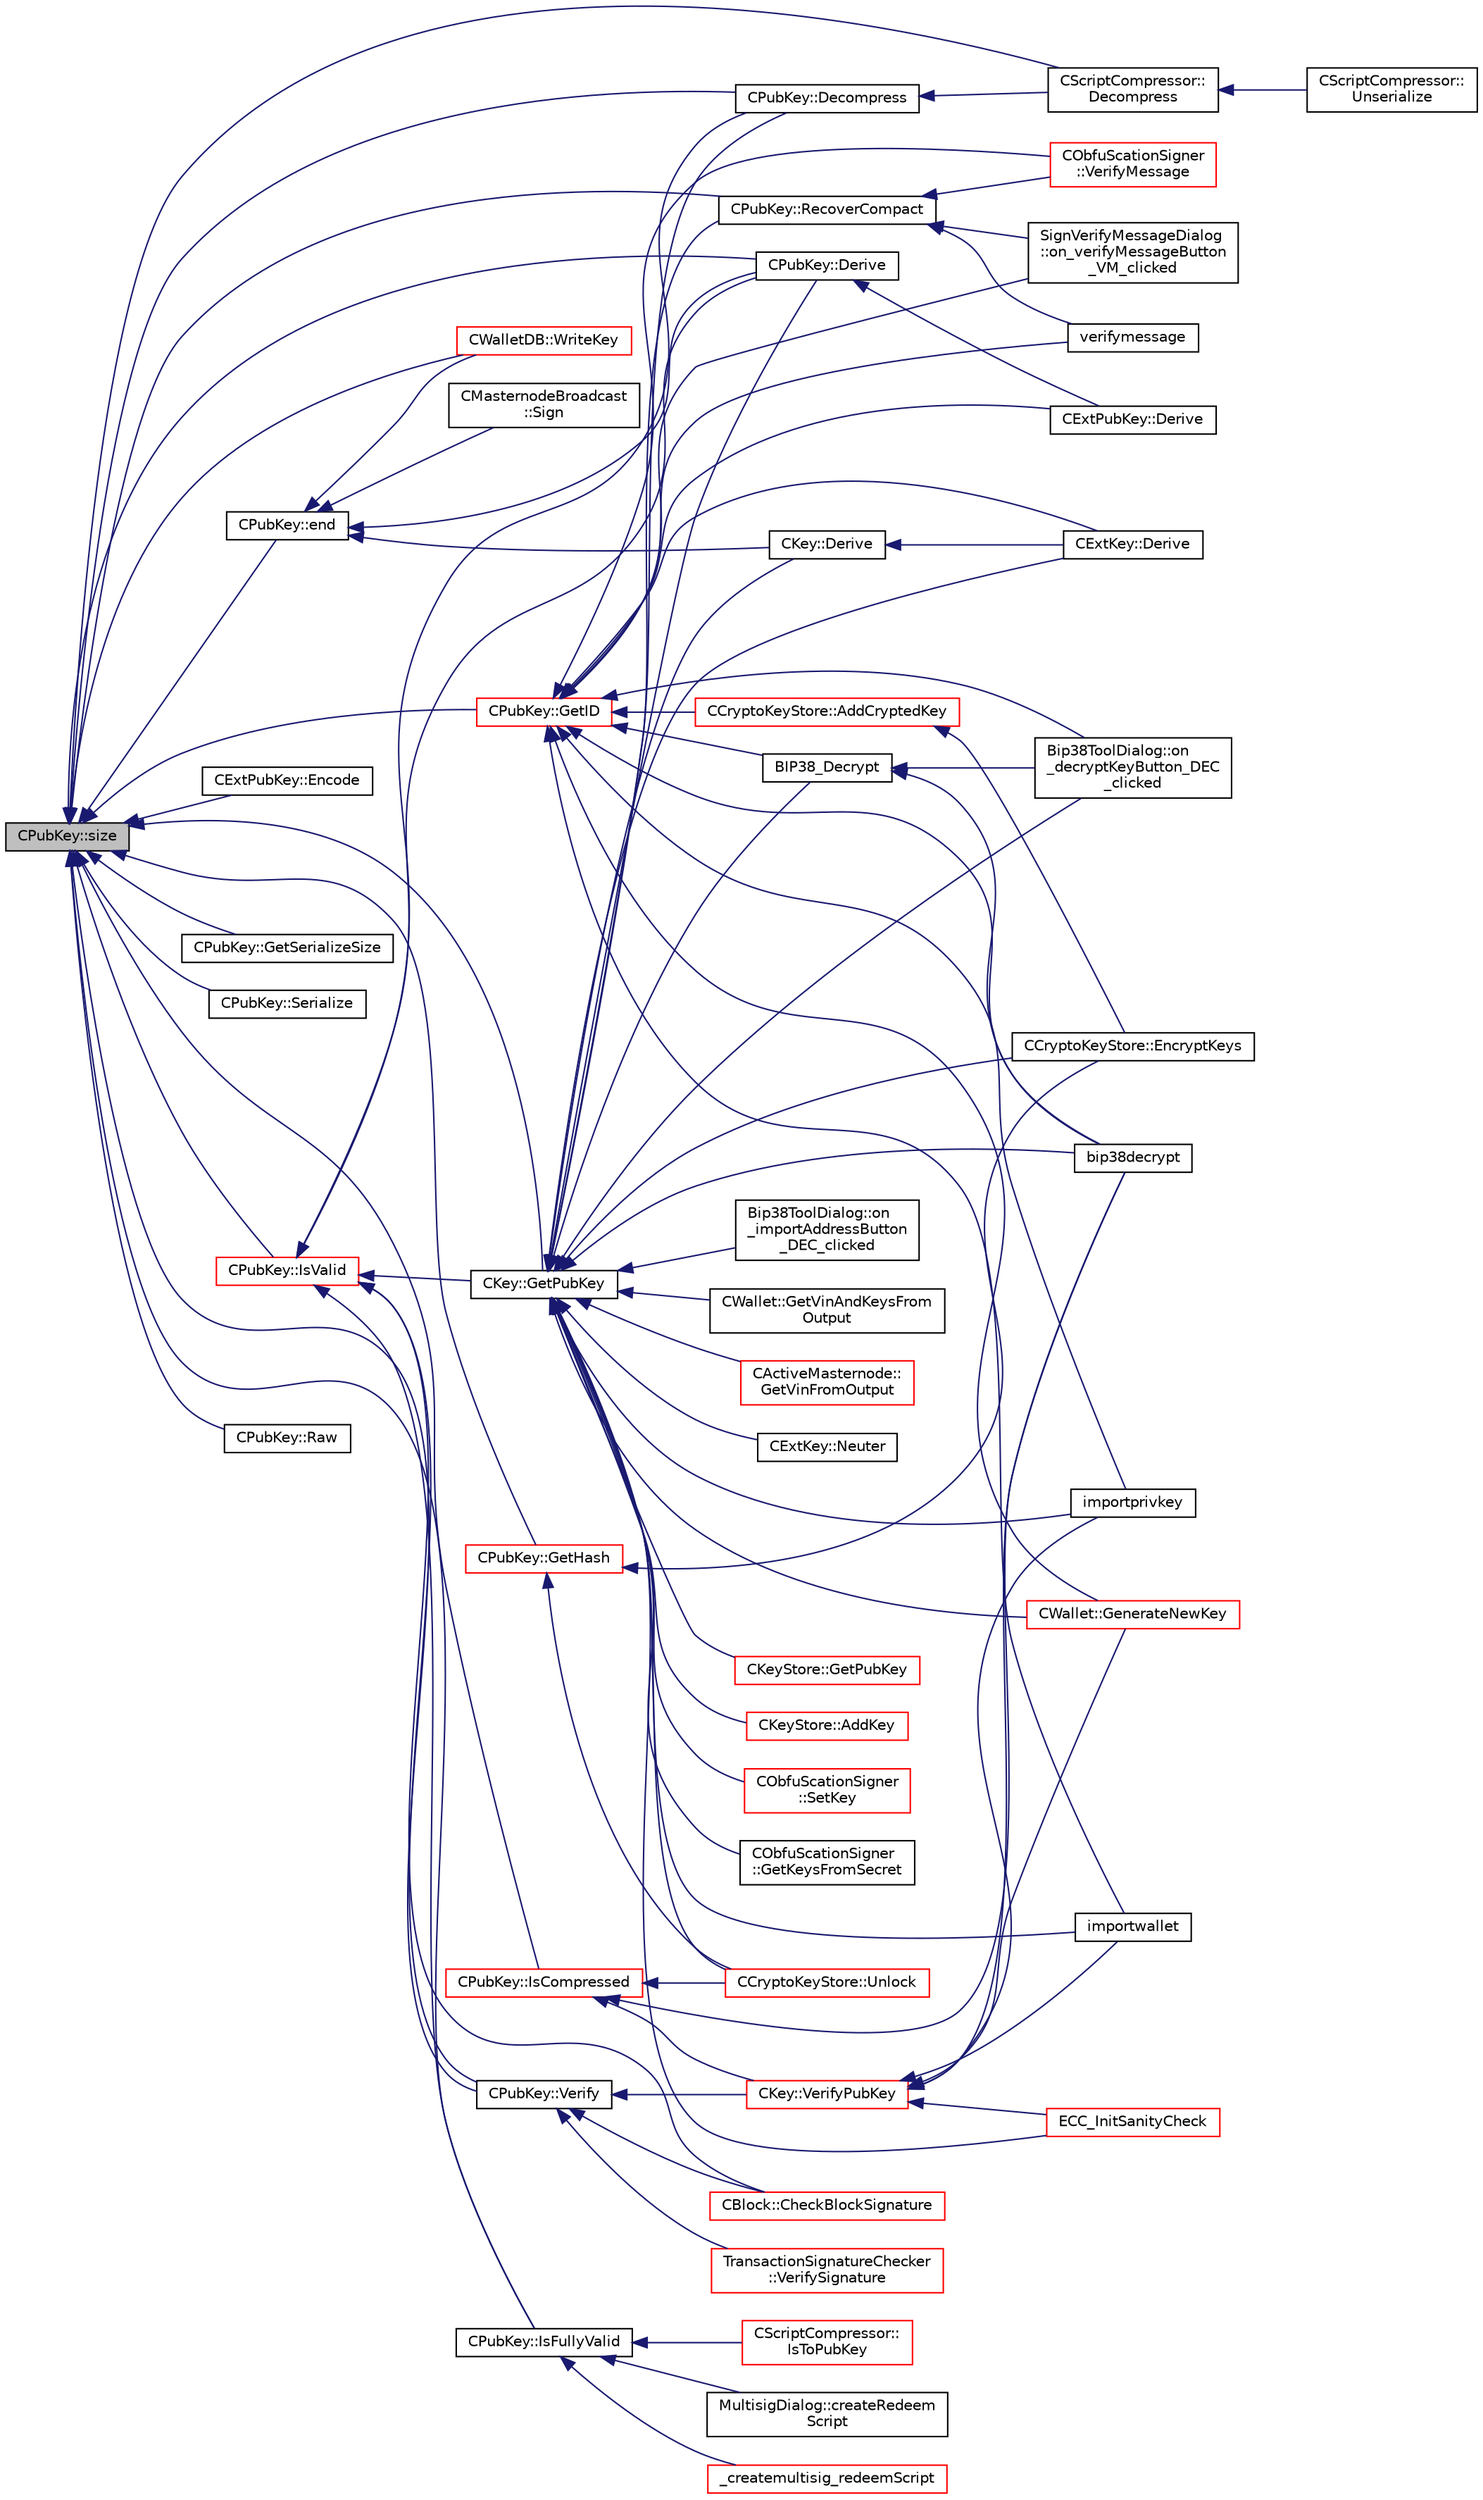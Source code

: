 digraph "CPubKey::size"
{
  edge [fontname="Helvetica",fontsize="10",labelfontname="Helvetica",labelfontsize="10"];
  node [fontname="Helvetica",fontsize="10",shape=record];
  rankdir="LR";
  Node1283 [label="CPubKey::size",height=0.2,width=0.4,color="black", fillcolor="grey75", style="filled", fontcolor="black"];
  Node1283 -> Node1284 [dir="back",color="midnightblue",fontsize="10",style="solid",fontname="Helvetica"];
  Node1284 [label="CScriptCompressor::\lDecompress",height=0.2,width=0.4,color="black", fillcolor="white", style="filled",URL="$class_c_script_compressor.html#a1feb663ddab3a45218c7cb02f2a25717"];
  Node1284 -> Node1285 [dir="back",color="midnightblue",fontsize="10",style="solid",fontname="Helvetica"];
  Node1285 [label="CScriptCompressor::\lUnserialize",height=0.2,width=0.4,color="black", fillcolor="white", style="filled",URL="$class_c_script_compressor.html#a016fa6e3d2735d95fcf773271da073d5"];
  Node1283 -> Node1286 [dir="back",color="midnightblue",fontsize="10",style="solid",fontname="Helvetica"];
  Node1286 [label="CKey::GetPubKey",height=0.2,width=0.4,color="black", fillcolor="white", style="filled",URL="$class_c_key.html#aa1085c59603a62db6ec776300f250337",tooltip="Compute the public key from a private key. "];
  Node1286 -> Node1287 [dir="back",color="midnightblue",fontsize="10",style="solid",fontname="Helvetica"];
  Node1287 [label="CActiveMasternode::\lGetVinFromOutput",height=0.2,width=0.4,color="red", fillcolor="white", style="filled",URL="$class_c_active_masternode.html#abc2ae1e24001f80ace4bbea2b6453944"];
  Node1286 -> Node1293 [dir="back",color="midnightblue",fontsize="10",style="solid",fontname="Helvetica"];
  Node1293 [label="BIP38_Decrypt",height=0.2,width=0.4,color="black", fillcolor="white", style="filled",URL="$bip38_8h.html#a3a8abd78d8750c4c7622d7acd3815743"];
  Node1293 -> Node1294 [dir="back",color="midnightblue",fontsize="10",style="solid",fontname="Helvetica"];
  Node1294 [label="Bip38ToolDialog::on\l_decryptKeyButton_DEC\l_clicked",height=0.2,width=0.4,color="black", fillcolor="white", style="filled",URL="$class_bip38_tool_dialog.html#a7675f3df0cc4dc22a100052a5b099191"];
  Node1293 -> Node1295 [dir="back",color="midnightblue",fontsize="10",style="solid",fontname="Helvetica"];
  Node1295 [label="bip38decrypt",height=0.2,width=0.4,color="black", fillcolor="white", style="filled",URL="$rpcdump_8cpp.html#a64a0e2e87f6d741efd662ac94080159d"];
  Node1286 -> Node1296 [dir="back",color="midnightblue",fontsize="10",style="solid",fontname="Helvetica"];
  Node1296 [label="CCryptoKeyStore::Unlock",height=0.2,width=0.4,color="red", fillcolor="white", style="filled",URL="$class_c_crypto_key_store.html#a81bd70e18aa75f566526620a74f9cd88"];
  Node1286 -> Node1327 [dir="back",color="midnightblue",fontsize="10",style="solid",fontname="Helvetica"];
  Node1327 [label="CCryptoKeyStore::EncryptKeys",height=0.2,width=0.4,color="black", fillcolor="white", style="filled",URL="$class_c_crypto_key_store.html#a8c0f6b63fb04193df16243c4459b7c61",tooltip="will encrypt previously unencrypted keys "];
  Node1286 -> Node1328 [dir="back",color="midnightblue",fontsize="10",style="solid",fontname="Helvetica"];
  Node1328 [label="CKey::Derive",height=0.2,width=0.4,color="black", fillcolor="white", style="filled",URL="$class_c_key.html#a5166e6f49c17c3ad47ac0fa89305307b",tooltip="Derive BIP32 child key. "];
  Node1328 -> Node1329 [dir="back",color="midnightblue",fontsize="10",style="solid",fontname="Helvetica"];
  Node1329 [label="CExtKey::Derive",height=0.2,width=0.4,color="black", fillcolor="white", style="filled",URL="$struct_c_ext_key.html#a589df63664c6d12bfe071b747a245b1d"];
  Node1286 -> Node1329 [dir="back",color="midnightblue",fontsize="10",style="solid",fontname="Helvetica"];
  Node1286 -> Node1330 [dir="back",color="midnightblue",fontsize="10",style="solid",fontname="Helvetica"];
  Node1330 [label="CExtKey::Neuter",height=0.2,width=0.4,color="black", fillcolor="white", style="filled",URL="$struct_c_ext_key.html#a4ea6bbc6c9bda4f8d77cade114155569"];
  Node1286 -> Node1331 [dir="back",color="midnightblue",fontsize="10",style="solid",fontname="Helvetica"];
  Node1331 [label="ECC_InitSanityCheck",height=0.2,width=0.4,color="red", fillcolor="white", style="filled",URL="$key_8h.html#a55cc40f04bf887c1000667caccb0684a",tooltip="Check that required EC support is available at runtime. "];
  Node1286 -> Node1333 [dir="back",color="midnightblue",fontsize="10",style="solid",fontname="Helvetica"];
  Node1333 [label="CKeyStore::GetPubKey",height=0.2,width=0.4,color="red", fillcolor="white", style="filled",URL="$class_c_key_store.html#ab83687ea4c9df138b21f6ec3e9809f42"];
  Node1286 -> Node1389 [dir="back",color="midnightblue",fontsize="10",style="solid",fontname="Helvetica"];
  Node1389 [label="CKeyStore::AddKey",height=0.2,width=0.4,color="red", fillcolor="white", style="filled",URL="$class_c_key_store.html#a0b4ca43724cfcc6e2ea70c0baa192750"];
  Node1286 -> Node1390 [dir="back",color="midnightblue",fontsize="10",style="solid",fontname="Helvetica"];
  Node1390 [label="CObfuScationSigner\l::SetKey",height=0.2,width=0.4,color="red", fillcolor="white", style="filled",URL="$class_c_obfu_scation_signer.html#a4a12e41611db1b711d59ac4c3323dd36",tooltip="Set the private/public key values, returns true if successful. "];
  Node1286 -> Node1411 [dir="back",color="midnightblue",fontsize="10",style="solid",fontname="Helvetica"];
  Node1411 [label="CObfuScationSigner\l::GetKeysFromSecret",height=0.2,width=0.4,color="black", fillcolor="white", style="filled",URL="$class_c_obfu_scation_signer.html#a1e649a4b0bbeb5921ce2c37a240a98ae",tooltip="Set the private/public key values, returns true if successful. "];
  Node1286 -> Node1412 [dir="back",color="midnightblue",fontsize="10",style="solid",fontname="Helvetica"];
  Node1412 [label="CPubKey::RecoverCompact",height=0.2,width=0.4,color="black", fillcolor="white", style="filled",URL="$class_c_pub_key.html#a169505e735a02db385486b0affeb565c",tooltip="Recover a public key from a compact signature. "];
  Node1412 -> Node1413 [dir="back",color="midnightblue",fontsize="10",style="solid",fontname="Helvetica"];
  Node1413 [label="CObfuScationSigner\l::VerifyMessage",height=0.2,width=0.4,color="red", fillcolor="white", style="filled",URL="$class_c_obfu_scation_signer.html#aaf770086b8defa6568da76bee8fb5269",tooltip="Verify the message, returns true if succcessful. "];
  Node1412 -> Node1417 [dir="back",color="midnightblue",fontsize="10",style="solid",fontname="Helvetica"];
  Node1417 [label="SignVerifyMessageDialog\l::on_verifyMessageButton\l_VM_clicked",height=0.2,width=0.4,color="black", fillcolor="white", style="filled",URL="$class_sign_verify_message_dialog.html#ae37dec200b27f23c409221511447ae1e"];
  Node1412 -> Node1418 [dir="back",color="midnightblue",fontsize="10",style="solid",fontname="Helvetica"];
  Node1418 [label="verifymessage",height=0.2,width=0.4,color="black", fillcolor="white", style="filled",URL="$rpcmisc_8cpp.html#ad8fce781dfd9dfd4866bba2a4589141a"];
  Node1286 -> Node1419 [dir="back",color="midnightblue",fontsize="10",style="solid",fontname="Helvetica"];
  Node1419 [label="CPubKey::Decompress",height=0.2,width=0.4,color="black", fillcolor="white", style="filled",URL="$class_c_pub_key.html#a572689418fecf47b300a11519bc3da36",tooltip="Turn this public key into an uncompressed public key. "];
  Node1419 -> Node1284 [dir="back",color="midnightblue",fontsize="10",style="solid",fontname="Helvetica"];
  Node1286 -> Node1420 [dir="back",color="midnightblue",fontsize="10",style="solid",fontname="Helvetica"];
  Node1420 [label="CPubKey::Derive",height=0.2,width=0.4,color="black", fillcolor="white", style="filled",URL="$class_c_pub_key.html#a6e70269c1be731ace2fce8bfba9a0c36",tooltip="Derive BIP32 child pubkey. "];
  Node1420 -> Node1421 [dir="back",color="midnightblue",fontsize="10",style="solid",fontname="Helvetica"];
  Node1421 [label="CExtPubKey::Derive",height=0.2,width=0.4,color="black", fillcolor="white", style="filled",URL="$struct_c_ext_pub_key.html#a2dae8fcc00b9617589dd0b1444f95ec8"];
  Node1286 -> Node1294 [dir="back",color="midnightblue",fontsize="10",style="solid",fontname="Helvetica"];
  Node1286 -> Node1306 [dir="back",color="midnightblue",fontsize="10",style="solid",fontname="Helvetica"];
  Node1306 [label="Bip38ToolDialog::on\l_importAddressButton\l_DEC_clicked",height=0.2,width=0.4,color="black", fillcolor="white", style="filled",URL="$class_bip38_tool_dialog.html#a20a1363ad4ff8e241583b3ceb19379e6"];
  Node1286 -> Node1422 [dir="back",color="midnightblue",fontsize="10",style="solid",fontname="Helvetica"];
  Node1422 [label="importprivkey",height=0.2,width=0.4,color="black", fillcolor="white", style="filled",URL="$rpcdump_8cpp.html#a3a6fdb974fce01220a895393d444e981"];
  Node1286 -> Node1423 [dir="back",color="midnightblue",fontsize="10",style="solid",fontname="Helvetica"];
  Node1423 [label="importwallet",height=0.2,width=0.4,color="black", fillcolor="white", style="filled",URL="$rpcdump_8cpp.html#a2566d5c9dd1938b74e70398cdb3ac5c1"];
  Node1286 -> Node1295 [dir="back",color="midnightblue",fontsize="10",style="solid",fontname="Helvetica"];
  Node1286 -> Node1424 [dir="back",color="midnightblue",fontsize="10",style="solid",fontname="Helvetica"];
  Node1424 [label="CWallet::GenerateNewKey",height=0.2,width=0.4,color="red", fillcolor="white", style="filled",URL="$group__map_wallet.html#ga061fe7f54f80ec40f856b3e6365c2f4a"];
  Node1286 -> Node1441 [dir="back",color="midnightblue",fontsize="10",style="solid",fontname="Helvetica"];
  Node1441 [label="CWallet::GetVinAndKeysFrom\lOutput",height=0.2,width=0.4,color="black", fillcolor="white", style="filled",URL="$group__map_wallet.html#ga7621515b3195b8c8fb130c509725c9f2",tooltip="Extract txin information and keys from output. "];
  Node1283 -> Node1442 [dir="back",color="midnightblue",fontsize="10",style="solid",fontname="Helvetica"];
  Node1442 [label="CPubKey::Verify",height=0.2,width=0.4,color="black", fillcolor="white", style="filled",URL="$class_c_pub_key.html#a5b3fef213b227394ca9d0a1e3baa957e",tooltip="Verify a DER signature (~72 bytes). "];
  Node1442 -> Node1443 [dir="back",color="midnightblue",fontsize="10",style="solid",fontname="Helvetica"];
  Node1443 [label="CKey::VerifyPubKey",height=0.2,width=0.4,color="red", fillcolor="white", style="filled",URL="$class_c_key.html#ac53425b8d0f89067bce781c485101b20",tooltip="Verify thoroughly whether a private key and a public key match. "];
  Node1443 -> Node1331 [dir="back",color="midnightblue",fontsize="10",style="solid",fontname="Helvetica"];
  Node1443 -> Node1422 [dir="back",color="midnightblue",fontsize="10",style="solid",fontname="Helvetica"];
  Node1443 -> Node1423 [dir="back",color="midnightblue",fontsize="10",style="solid",fontname="Helvetica"];
  Node1443 -> Node1295 [dir="back",color="midnightblue",fontsize="10",style="solid",fontname="Helvetica"];
  Node1443 -> Node1424 [dir="back",color="midnightblue",fontsize="10",style="solid",fontname="Helvetica"];
  Node1442 -> Node1382 [dir="back",color="midnightblue",fontsize="10",style="solid",fontname="Helvetica"];
  Node1382 [label="CBlock::CheckBlockSignature",height=0.2,width=0.4,color="red", fillcolor="white", style="filled",URL="$class_c_block.html#a2ff0deeda85c23cde1a78365d6fc6c2c"];
  Node1442 -> Node1445 [dir="back",color="midnightblue",fontsize="10",style="solid",fontname="Helvetica"];
  Node1445 [label="TransactionSignatureChecker\l::VerifySignature",height=0.2,width=0.4,color="red", fillcolor="white", style="filled",URL="$class_transaction_signature_checker.html#a8691f10179573b1421defe3843c04c96"];
  Node1283 -> Node1412 [dir="back",color="midnightblue",fontsize="10",style="solid",fontname="Helvetica"];
  Node1283 -> Node1447 [dir="back",color="midnightblue",fontsize="10",style="solid",fontname="Helvetica"];
  Node1447 [label="CPubKey::IsFullyValid",height=0.2,width=0.4,color="black", fillcolor="white", style="filled",URL="$class_c_pub_key.html#a69d8d49962240a5696410229dd83c93e",tooltip="fully validate whether this is a valid public key (more expensive than IsValid()) ..."];
  Node1447 -> Node1448 [dir="back",color="midnightblue",fontsize="10",style="solid",fontname="Helvetica"];
  Node1448 [label="CScriptCompressor::\lIsToPubKey",height=0.2,width=0.4,color="red", fillcolor="white", style="filled",URL="$class_c_script_compressor.html#a19a67455a106e2e0528bc97cb60d2391"];
  Node1447 -> Node1335 [dir="back",color="midnightblue",fontsize="10",style="solid",fontname="Helvetica"];
  Node1335 [label="MultisigDialog::createRedeem\lScript",height=0.2,width=0.4,color="black", fillcolor="white", style="filled",URL="$class_multisig_dialog.html#a855bc7e7c77ab68f0cb5f9f62f4abf90"];
  Node1447 -> Node1376 [dir="back",color="midnightblue",fontsize="10",style="solid",fontname="Helvetica"];
  Node1376 [label="_createmultisig_redeemScript",height=0.2,width=0.4,color="red", fillcolor="white", style="filled",URL="$rpcwallet_8cpp.html#aa9b91e060b2d18fffb3b57a679441e68",tooltip="Used by addmultisigaddress / createmultisig: "];
  Node1283 -> Node1419 [dir="back",color="midnightblue",fontsize="10",style="solid",fontname="Helvetica"];
  Node1283 -> Node1420 [dir="back",color="midnightblue",fontsize="10",style="solid",fontname="Helvetica"];
  Node1283 -> Node1452 [dir="back",color="midnightblue",fontsize="10",style="solid",fontname="Helvetica"];
  Node1452 [label="CExtPubKey::Encode",height=0.2,width=0.4,color="black", fillcolor="white", style="filled",URL="$struct_c_ext_pub_key.html#a3a2ca2ede05e4b709e0a9a1bcee4de1e"];
  Node1283 -> Node1453 [dir="back",color="midnightblue",fontsize="10",style="solid",fontname="Helvetica"];
  Node1453 [label="CPubKey::end",height=0.2,width=0.4,color="black", fillcolor="white", style="filled",URL="$class_c_pub_key.html#a1d6fb1ec2b45fb229f549215d6a23dbc"];
  Node1453 -> Node1328 [dir="back",color="midnightblue",fontsize="10",style="solid",fontname="Helvetica"];
  Node1453 -> Node1454 [dir="back",color="midnightblue",fontsize="10",style="solid",fontname="Helvetica"];
  Node1454 [label="CMasternodeBroadcast\l::Sign",height=0.2,width=0.4,color="black", fillcolor="white", style="filled",URL="$class_c_masternode_broadcast.html#a60496c36bcb74c3f5516faac1a08b376"];
  Node1453 -> Node1420 [dir="back",color="midnightblue",fontsize="10",style="solid",fontname="Helvetica"];
  Node1453 -> Node1455 [dir="back",color="midnightblue",fontsize="10",style="solid",fontname="Helvetica"];
  Node1455 [label="CWalletDB::WriteKey",height=0.2,width=0.4,color="red", fillcolor="white", style="filled",URL="$class_c_wallet_d_b.html#a7ebef5e0c7f604aa2159ba96d527e3a2"];
  Node1283 -> Node1457 [dir="back",color="midnightblue",fontsize="10",style="solid",fontname="Helvetica"];
  Node1457 [label="CPubKey::GetSerializeSize",height=0.2,width=0.4,color="black", fillcolor="white", style="filled",URL="$class_c_pub_key.html#aeb5fed8b8e3dea754e485147c1a1a8ed",tooltip="Implement serialization, as if this was a byte vector. "];
  Node1283 -> Node1458 [dir="back",color="midnightblue",fontsize="10",style="solid",fontname="Helvetica"];
  Node1458 [label="CPubKey::Serialize",height=0.2,width=0.4,color="black", fillcolor="white", style="filled",URL="$class_c_pub_key.html#a6003c13fc0a48bae69c2a7ddb1fecc21"];
  Node1283 -> Node1459 [dir="back",color="midnightblue",fontsize="10",style="solid",fontname="Helvetica"];
  Node1459 [label="CPubKey::GetID",height=0.2,width=0.4,color="red", fillcolor="white", style="filled",URL="$class_c_pub_key.html#a2675f7e6f72eff68e7a5227289feb021",tooltip="Get the KeyID of this public key (hash of its serialization) "];
  Node1459 -> Node1293 [dir="back",color="midnightblue",fontsize="10",style="solid",fontname="Helvetica"];
  Node1459 -> Node1460 [dir="back",color="midnightblue",fontsize="10",style="solid",fontname="Helvetica"];
  Node1460 [label="CCryptoKeyStore::AddCryptedKey",height=0.2,width=0.4,color="red", fillcolor="white", style="filled",URL="$class_c_crypto_key_store.html#a9f4d2df95008205b2b9784c5f0e8e12b"];
  Node1460 -> Node1327 [dir="back",color="midnightblue",fontsize="10",style="solid",fontname="Helvetica"];
  Node1459 -> Node1329 [dir="back",color="midnightblue",fontsize="10",style="solid",fontname="Helvetica"];
  Node1459 -> Node1413 [dir="back",color="midnightblue",fontsize="10",style="solid",fontname="Helvetica"];
  Node1459 -> Node1421 [dir="back",color="midnightblue",fontsize="10",style="solid",fontname="Helvetica"];
  Node1459 -> Node1294 [dir="back",color="midnightblue",fontsize="10",style="solid",fontname="Helvetica"];
  Node1459 -> Node1417 [dir="back",color="midnightblue",fontsize="10",style="solid",fontname="Helvetica"];
  Node1459 -> Node1422 [dir="back",color="midnightblue",fontsize="10",style="solid",fontname="Helvetica"];
  Node1459 -> Node1423 [dir="back",color="midnightblue",fontsize="10",style="solid",fontname="Helvetica"];
  Node1459 -> Node1295 [dir="back",color="midnightblue",fontsize="10",style="solid",fontname="Helvetica"];
  Node1459 -> Node1418 [dir="back",color="midnightblue",fontsize="10",style="solid",fontname="Helvetica"];
  Node1459 -> Node1424 [dir="back",color="midnightblue",fontsize="10",style="solid",fontname="Helvetica"];
  Node1283 -> Node1556 [dir="back",color="midnightblue",fontsize="10",style="solid",fontname="Helvetica"];
  Node1556 [label="CPubKey::GetHash",height=0.2,width=0.4,color="red", fillcolor="white", style="filled",URL="$class_c_pub_key.html#ab1aaa3f6085a3e9bc034d3e1269d870d",tooltip="Get the 256-bit hash of this public key. "];
  Node1556 -> Node1296 [dir="back",color="midnightblue",fontsize="10",style="solid",fontname="Helvetica"];
  Node1556 -> Node1327 [dir="back",color="midnightblue",fontsize="10",style="solid",fontname="Helvetica"];
  Node1283 -> Node1561 [dir="back",color="midnightblue",fontsize="10",style="solid",fontname="Helvetica"];
  Node1561 [label="CPubKey::IsValid",height=0.2,width=0.4,color="red", fillcolor="white", style="filled",URL="$class_c_pub_key.html#a4fa94293cf8577fd039b9a133f6c7f30"];
  Node1561 -> Node1286 [dir="back",color="midnightblue",fontsize="10",style="solid",fontname="Helvetica"];
  Node1561 -> Node1382 [dir="back",color="midnightblue",fontsize="10",style="solid",fontname="Helvetica"];
  Node1561 -> Node1442 [dir="back",color="midnightblue",fontsize="10",style="solid",fontname="Helvetica"];
  Node1561 -> Node1447 [dir="back",color="midnightblue",fontsize="10",style="solid",fontname="Helvetica"];
  Node1561 -> Node1419 [dir="back",color="midnightblue",fontsize="10",style="solid",fontname="Helvetica"];
  Node1561 -> Node1420 [dir="back",color="midnightblue",fontsize="10",style="solid",fontname="Helvetica"];
  Node1283 -> Node1564 [dir="back",color="midnightblue",fontsize="10",style="solid",fontname="Helvetica"];
  Node1564 [label="CPubKey::IsCompressed",height=0.2,width=0.4,color="red", fillcolor="white", style="filled",URL="$class_c_pub_key.html#a25f8b70340ad20ddab0f80ec4cee9396",tooltip="Check whether this is a compressed public key. "];
  Node1564 -> Node1296 [dir="back",color="midnightblue",fontsize="10",style="solid",fontname="Helvetica"];
  Node1564 -> Node1443 [dir="back",color="midnightblue",fontsize="10",style="solid",fontname="Helvetica"];
  Node1564 -> Node1295 [dir="back",color="midnightblue",fontsize="10",style="solid",fontname="Helvetica"];
  Node1283 -> Node1565 [dir="back",color="midnightblue",fontsize="10",style="solid",fontname="Helvetica"];
  Node1565 [label="CPubKey::Raw",height=0.2,width=0.4,color="black", fillcolor="white", style="filled",URL="$class_c_pub_key.html#a0901f7361c4e539dd6d35c79d0db3f89"];
  Node1283 -> Node1455 [dir="back",color="midnightblue",fontsize="10",style="solid",fontname="Helvetica"];
}
